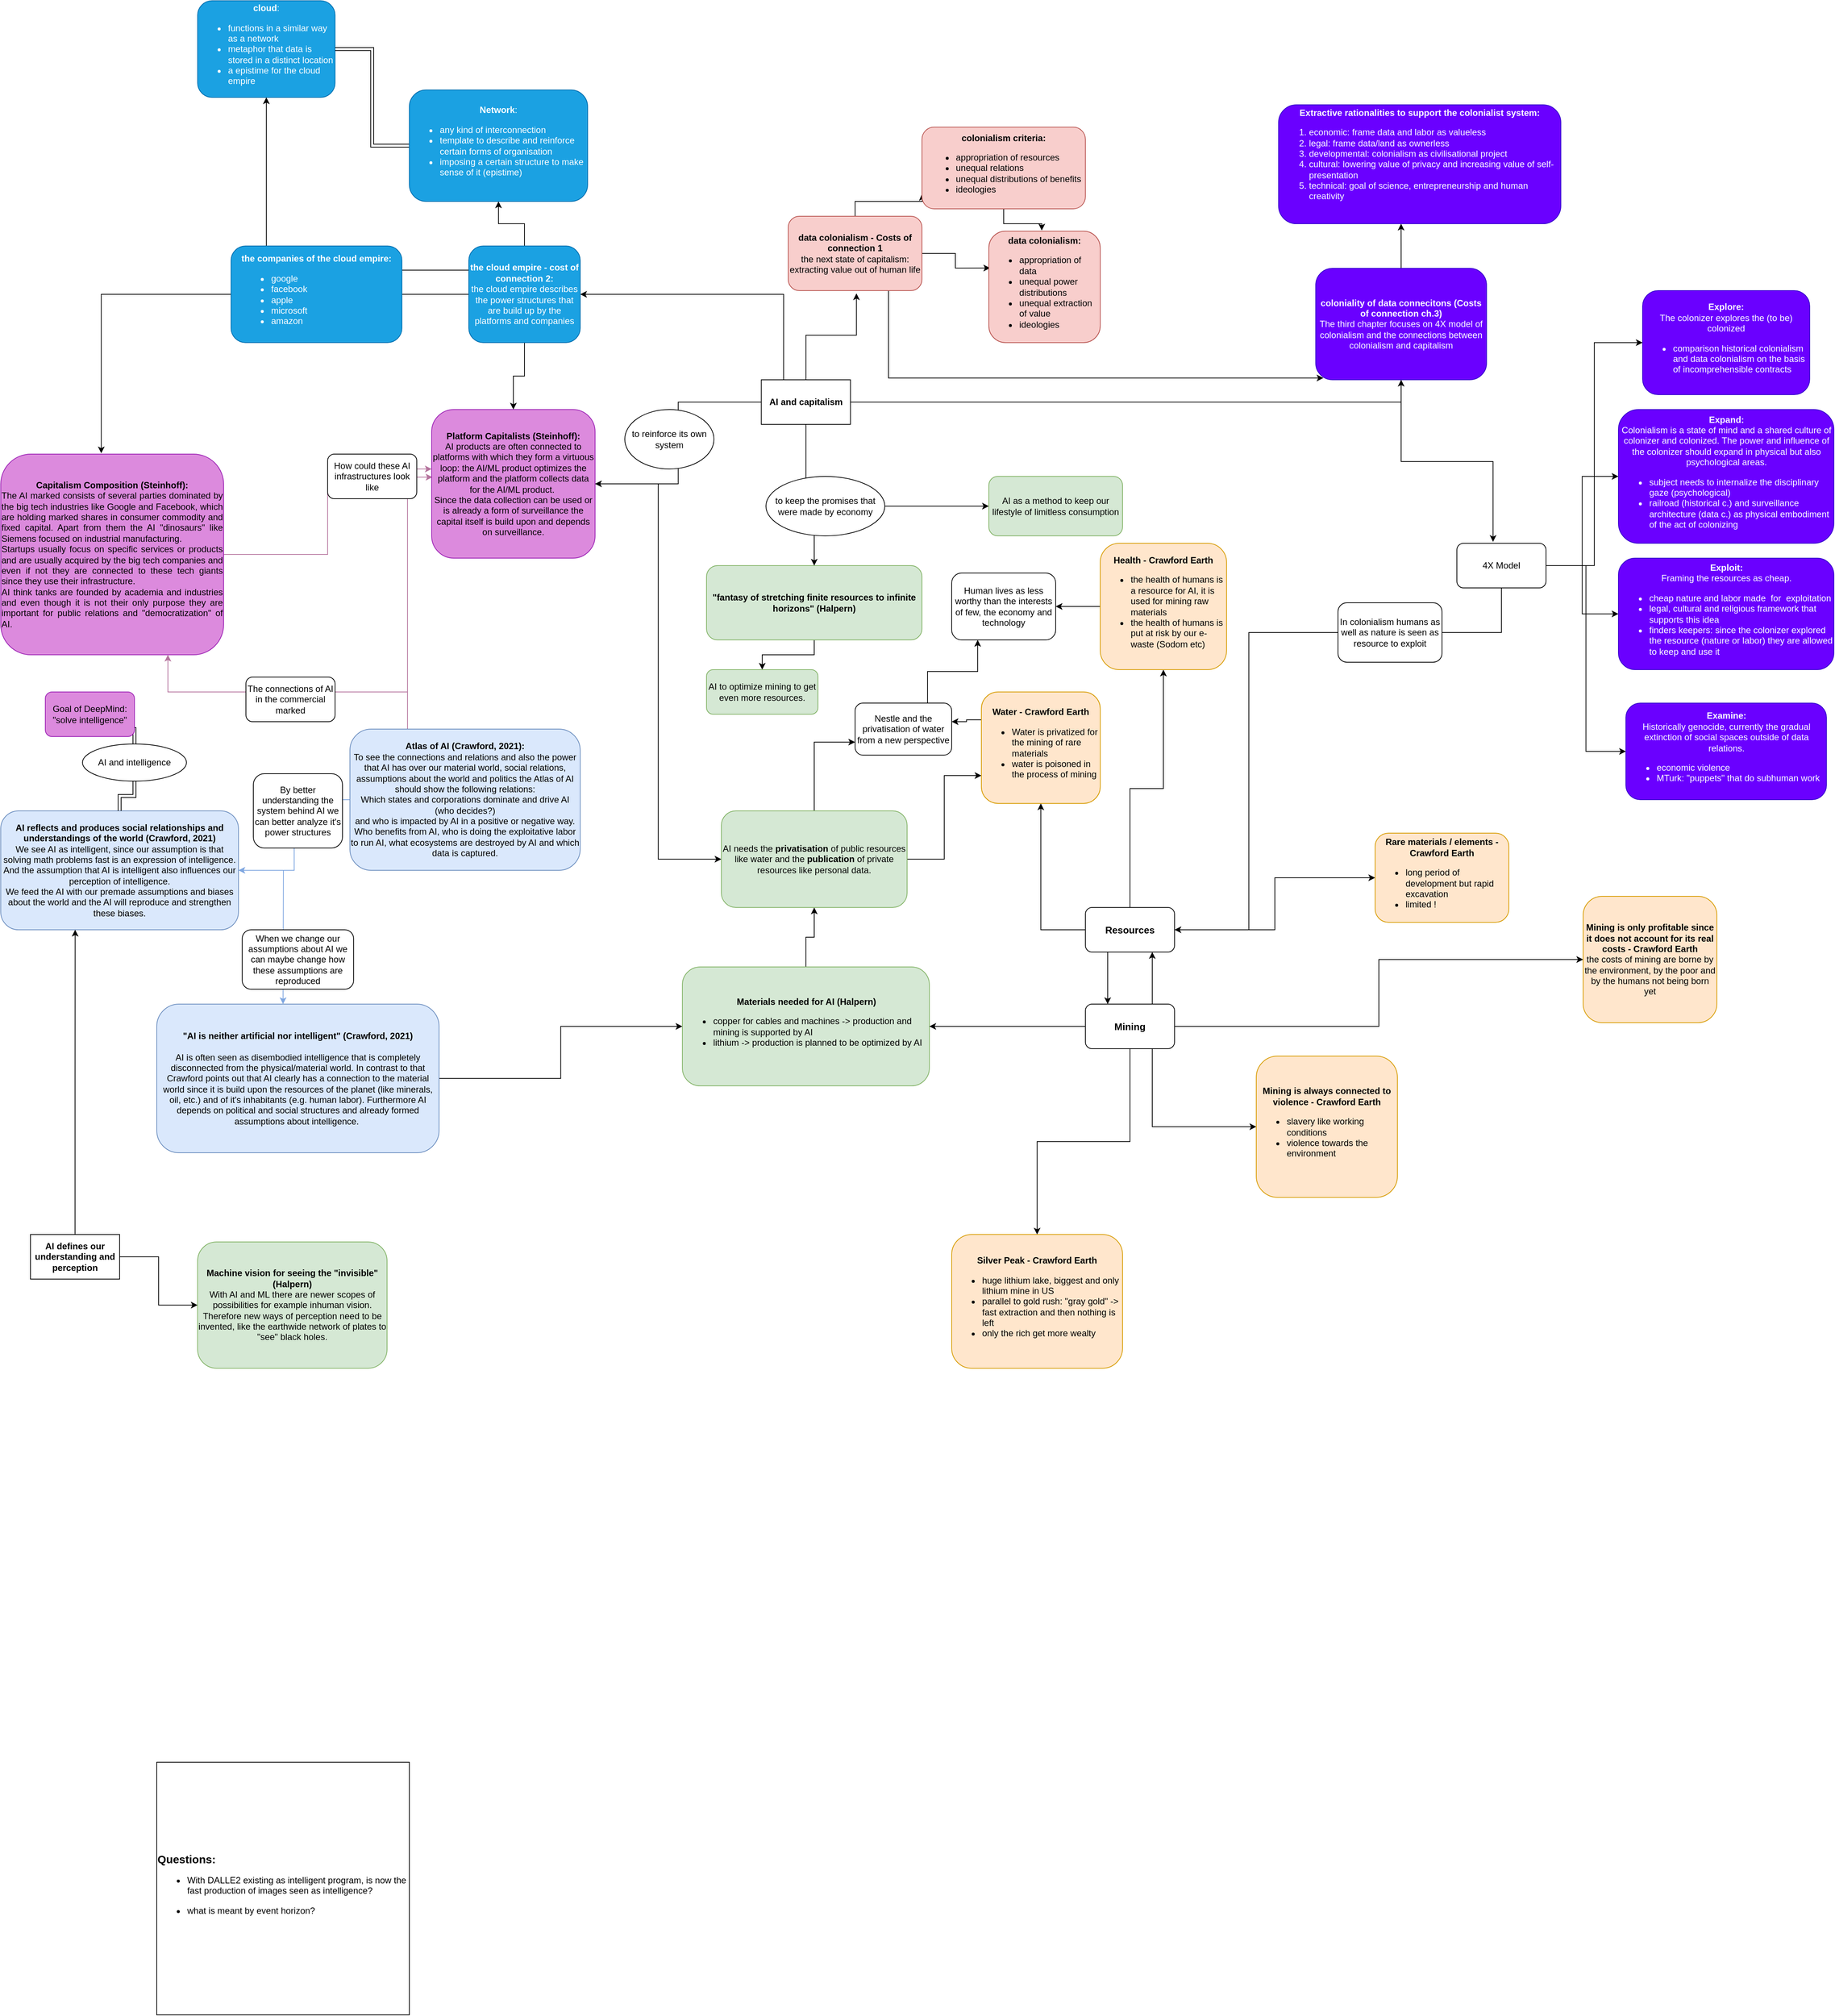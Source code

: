 <mxfile version="21.3.7" type="github">
  <diagram name="Page-1" id="wxqKnzym9CbN2hfAzfNq">
    <mxGraphModel dx="1588" dy="3000" grid="1" gridSize="10" guides="1" tooltips="1" connect="1" arrows="1" fold="1" page="1" pageScale="1" pageWidth="850" pageHeight="1100" background="none" math="0" shadow="0">
      <root>
        <mxCell id="0" />
        <mxCell id="1" parent="0" />
        <mxCell id="W47DAjNjgLAv1Q1VvXmN-14" style="edgeStyle=orthogonalEdgeStyle;rounded=0;orthogonalLoop=1;jettySize=auto;html=1;exitX=1;exitY=0.5;exitDx=0;exitDy=0;" parent="1" source="Oei4Xzemq2DtPW6H26rk-1" target="W47DAjNjgLAv1Q1VvXmN-13" edge="1">
          <mxGeometry relative="1" as="geometry" />
        </mxCell>
        <mxCell id="Oei4Xzemq2DtPW6H26rk-1" value="&lt;div&gt;&lt;b&gt;&quot;AI is neither&lt;span dir=&quot;ltr&quot; role=&quot;presentation&quot; style=&quot;left: 79.96%; top: 32.31%; font-size: calc(var(--scale-factor)*11.00px); font-family: sans-serif;&quot;&gt; &lt;/span&gt;&lt;span dir=&quot;ltr&quot; role=&quot;presentation&quot; style=&quot;left: 80.87%; top: 32.31%; font-size: calc(var(--scale-factor)*11.00px); font-family: sans-serif; transform: scaleX(0.896);&quot;&gt;ar&lt;/span&gt;&lt;span dir=&quot;ltr&quot; role=&quot;presentation&quot; style=&quot;left: 15.91%; top: 34.6%; font-size: calc(var(--scale-factor)*11.00px); font-family: sans-serif; transform: scaleX(0.932);&quot;&gt;ti&lt;/span&gt;&lt;span dir=&quot;ltr&quot; role=&quot;presentation&quot; style=&quot;left: 17.49%; top: 34.6%; font-size: calc(var(--scale-factor)*11.00px); font-family: sans-serif; transform: scaleX(0.887);&quot;&gt;fi&lt;/span&gt;&lt;span dir=&quot;ltr&quot; role=&quot;presentation&quot; style=&quot;left: 18.96%; top: 34.6%; font-size: calc(var(--scale-factor)*11.00px); font-family: sans-serif; transform: scaleX(0.891);&quot;&gt;cial&lt;/span&gt;&lt;span dir=&quot;ltr&quot; role=&quot;presentation&quot; style=&quot;left: 22.81%; top: 34.6%; font-size: calc(var(--scale-factor)*11.00px); font-family: sans-serif;&quot;&gt; &lt;/span&gt;&lt;span dir=&quot;ltr&quot; role=&quot;presentation&quot; style=&quot;left: 24.08%; top: 34.6%; font-size: calc(var(--scale-factor)*11.00px); font-family: sans-serif; transform: scaleX(0.872);&quot;&gt;nor&lt;/span&gt;&lt;span dir=&quot;ltr&quot; role=&quot;presentation&quot; style=&quot;left: 28.04%; top: 34.6%; font-size: calc(var(--scale-factor)*11.00px); font-family: sans-serif;&quot;&gt; &lt;/span&gt;&lt;span dir=&quot;ltr&quot; role=&quot;presentation&quot; style=&quot;left: 29.32%; top: 34.6%; font-size: calc(var(--scale-factor)*11.00px); font-family: sans-serif; transform: scaleX(0.818);&quot;&gt;intelligent&quot; (Crawford, 2021)&lt;br&gt;&lt;/span&gt;&lt;/b&gt;&lt;/div&gt;&lt;div&gt;&lt;b&gt;&lt;span dir=&quot;ltr&quot; role=&quot;presentation&quot; style=&quot;left: 29.32%; top: 34.6%; font-size: calc(var(--scale-factor)*11.00px); font-family: sans-serif; transform: scaleX(0.818);&quot;&gt;&lt;br&gt;&lt;/span&gt;&lt;/b&gt;&lt;/div&gt;&lt;div&gt;&lt;span dir=&quot;ltr&quot; role=&quot;presentation&quot; style=&quot;left: 29.32%; top: 34.6%; font-size: calc(var(--scale-factor)*11.00px); font-family: sans-serif; transform: scaleX(0.818);&quot;&gt;AI is often seen as disembodied intelligence that is completely disconnected from the physical/material world. In contrast to that Crawford points out that AI clearly has a connection to the material world since it is build upon the resources of the planet (like minerals, oil, etc.) and of it&#39;s inhabitants (e.g. human labor). Furthermore AI depends on political and social structures and already formed assumptions about intelligence.&amp;nbsp; &lt;br&gt;&lt;/span&gt;&lt;/div&gt;" style="rounded=1;whiteSpace=wrap;html=1;fillColor=#dae8fc;strokeColor=#6c8ebf;" parent="1" vertex="1">
          <mxGeometry x="250" y="-290" width="380" height="200" as="geometry" />
        </mxCell>
        <mxCell id="Oei4Xzemq2DtPW6H26rk-7" style="edgeStyle=orthogonalEdgeStyle;rounded=0;orthogonalLoop=1;jettySize=auto;html=1;entryX=0.5;entryY=0;entryDx=0;entryDy=0;strokeColor=#7EA6E0;" parent="1" source="Oei4Xzemq2DtPW6H26rk-2" edge="1">
          <mxGeometry relative="1" as="geometry">
            <mxPoint x="420" y="-290" as="targetPoint" />
          </mxGeometry>
        </mxCell>
        <mxCell id="IGWxZJ-rzR9LiD5vWE0U-2" style="rounded=0;orthogonalLoop=1;jettySize=auto;html=1;exitX=0.5;exitY=0;exitDx=0;exitDy=0;shape=link;edgeStyle=orthogonalEdgeStyle;strokeColor=#000000;" parent="1" source="IGWxZJ-rzR9LiD5vWE0U-3" target="IGWxZJ-rzR9LiD5vWE0U-1" edge="1">
          <mxGeometry relative="1" as="geometry" />
        </mxCell>
        <mxCell id="Oei4Xzemq2DtPW6H26rk-2" value="&lt;div&gt;&lt;b&gt;AI reflects and produces social relationships and understandings of the world (Crawford, 2021)&lt;/b&gt;&lt;/div&gt;&lt;div&gt;We see AI as intelligent, since our assumption is that solving math problems fast is an expression of intelligence. And the assumption that AI is intelligent also influences our perception of intelligence. &lt;br&gt;&lt;/div&gt;&lt;div&gt;We feed the AI with our premade assumptions and biases about the world and the AI will reproduce and strengthen these biases. &lt;br&gt;&lt;/div&gt;" style="rounded=1;whiteSpace=wrap;html=1;fillColor=#dae8fc;strokeColor=#6c8ebf;" parent="1" vertex="1">
          <mxGeometry x="40" y="-550" width="320" height="160" as="geometry" />
        </mxCell>
        <mxCell id="Oei4Xzemq2DtPW6H26rk-6" value="When we change our assumptions about AI we can maybe change how these assumptions are reproduced" style="rounded=1;whiteSpace=wrap;html=1;" parent="1" vertex="1">
          <mxGeometry x="365" y="-390" width="150" height="80" as="geometry" />
        </mxCell>
        <mxCell id="Oei4Xzemq2DtPW6H26rk-8" value="&lt;div align=&quot;left&quot;&gt;&lt;b&gt;&lt;font style=&quot;font-size: 15px;&quot;&gt;Questions:&lt;/font&gt;&lt;/b&gt;&lt;/div&gt;&lt;div align=&quot;left&quot;&gt;&lt;ul&gt;&lt;li&gt;With DALLE2 existing as intelligent program, is now the fast production of images seen as intelligence?&amp;nbsp;&lt;/li&gt;&lt;/ul&gt;&lt;/div&gt;&lt;div align=&quot;left&quot;&gt;&lt;ul&gt;&lt;li&gt;what is meant by event horizon?&lt;br&gt;&lt;/li&gt;&lt;/ul&gt;&lt;/div&gt;" style="whiteSpace=wrap;html=1;aspect=fixed;" parent="1" vertex="1">
          <mxGeometry x="250" y="730" width="340" height="340" as="geometry" />
        </mxCell>
        <mxCell id="Oei4Xzemq2DtPW6H26rk-12" style="edgeStyle=orthogonalEdgeStyle;rounded=0;orthogonalLoop=1;jettySize=auto;html=1;exitX=0;exitY=0.5;exitDx=0;exitDy=0;entryX=1;entryY=0.5;entryDx=0;entryDy=0;strokeColor=#7EA6E0;" parent="1" source="Oei4Xzemq2DtPW6H26rk-9" target="Oei4Xzemq2DtPW6H26rk-2" edge="1">
          <mxGeometry relative="1" as="geometry" />
        </mxCell>
        <mxCell id="IGWxZJ-rzR9LiD5vWE0U-13" style="edgeStyle=orthogonalEdgeStyle;rounded=0;orthogonalLoop=1;jettySize=auto;html=1;exitX=0.25;exitY=0;exitDx=0;exitDy=0;entryX=0.75;entryY=1;entryDx=0;entryDy=0;strokeColor=#B5739D;" parent="1" source="Oei4Xzemq2DtPW6H26rk-9" target="IGWxZJ-rzR9LiD5vWE0U-5" edge="1">
          <mxGeometry relative="1" as="geometry" />
        </mxCell>
        <mxCell id="IGWxZJ-rzR9LiD5vWE0U-14" style="edgeStyle=orthogonalEdgeStyle;rounded=0;orthogonalLoop=1;jettySize=auto;html=1;exitX=0.25;exitY=0;exitDx=0;exitDy=0;entryX=0;entryY=0.4;entryDx=0;entryDy=0;entryPerimeter=0;strokeColor=#B5739D;" parent="1" source="Oei4Xzemq2DtPW6H26rk-9" target="IGWxZJ-rzR9LiD5vWE0U-8" edge="1">
          <mxGeometry relative="1" as="geometry" />
        </mxCell>
        <mxCell id="Oei4Xzemq2DtPW6H26rk-9" value="&lt;div&gt;&lt;b&gt;Atlas of AI (Crawford, 2021):&lt;/b&gt;&lt;/div&gt;&lt;div&gt;To see the connections and relations and also the power that AI has over our material world, social relations, assumptions about the world and politics the Atlas of AI should show the following relations:&lt;/div&gt;&lt;div&gt;Which states and corporations dominate and drive AI (who decides?)&lt;/div&gt;&lt;div&gt;and who is impacted by AI in a positive or negative way. Who benefits from AI, who is doing the exploitative labor to run AI, what ecosystems are destroyed by AI and which data is captured.&lt;br&gt;&lt;/div&gt;" style="rounded=1;whiteSpace=wrap;html=1;fillColor=#dae8fc;strokeColor=#6c8ebf;" parent="1" vertex="1">
          <mxGeometry x="510" y="-660" width="310" height="190" as="geometry" />
        </mxCell>
        <mxCell id="Oei4Xzemq2DtPW6H26rk-11" value="By better understanding the system behind AI we can better analyze it&#39;s power structures" style="rounded=1;whiteSpace=wrap;html=1;" parent="1" vertex="1">
          <mxGeometry x="380" y="-600" width="120" height="100" as="geometry" />
        </mxCell>
        <mxCell id="IGWxZJ-rzR9LiD5vWE0U-1" value="&lt;div&gt;Goal of DeepMind:&lt;/div&gt;&lt;div&gt;&quot;solve intelligence&quot;&lt;br&gt;&lt;/div&gt;" style="rounded=1;whiteSpace=wrap;html=1;fillColor=#dc8add;strokeColor=#9C22B4;" parent="1" vertex="1">
          <mxGeometry x="100" y="-710" width="120" height="60" as="geometry" />
        </mxCell>
        <mxCell id="IGWxZJ-rzR9LiD5vWE0U-4" value="" style="rounded=0;orthogonalLoop=1;jettySize=auto;html=1;exitX=0.5;exitY=0;exitDx=0;exitDy=0;shape=link;edgeStyle=orthogonalEdgeStyle;strokeColor=#000000;" parent="1" source="Oei4Xzemq2DtPW6H26rk-2" target="IGWxZJ-rzR9LiD5vWE0U-3" edge="1">
          <mxGeometry relative="1" as="geometry">
            <mxPoint x="200" y="-560" as="sourcePoint" />
            <mxPoint x="190" y="-630" as="targetPoint" />
          </mxGeometry>
        </mxCell>
        <mxCell id="IGWxZJ-rzR9LiD5vWE0U-3" value="AI and intelligence" style="ellipse;whiteSpace=wrap;html=1;" parent="1" vertex="1">
          <mxGeometry x="150" y="-640" width="140" height="50" as="geometry" />
        </mxCell>
        <mxCell id="IGWxZJ-rzR9LiD5vWE0U-10" style="edgeStyle=orthogonalEdgeStyle;rounded=0;orthogonalLoop=1;jettySize=auto;html=1;entryX=0.005;entryY=0.455;entryDx=0;entryDy=0;entryPerimeter=0;strokeColor=#B5739D;" parent="1" source="IGWxZJ-rzR9LiD5vWE0U-5" target="IGWxZJ-rzR9LiD5vWE0U-8" edge="1">
          <mxGeometry relative="1" as="geometry" />
        </mxCell>
        <mxCell id="IGWxZJ-rzR9LiD5vWE0U-5" value="&lt;b&gt;Capitalism Composition (Steinhoff):&lt;/b&gt;&lt;br&gt;&lt;div align=&quot;justify&quot;&gt;The AI marked consists of several parties dominated by the big tech industries like Google and Facebook, which are holding marked shares in consumer commodity and fixed capital. Apart from them the AI &quot;dinosaurs&quot; like Siemens focused on industrial manufacturing.&lt;br&gt;Startups usually focus on specific services or products and are usually acquired by the big tech companies and even if not they are connected to these tech giants since they use their infrastructure. &lt;br&gt;&lt;/div&gt;&lt;div align=&quot;justify&quot;&gt;AI think tanks are founded by academia and industries and even though it is not their only purpose they are important for public relations and &quot;democratization&quot; of AI. &lt;br&gt;&lt;/div&gt;" style="rounded=1;fillColor=#DC8ADD;strokeColor=#9C22B4;align=center;horizontal=1;verticalAlign=middle;labelPosition=center;verticalLabelPosition=middle;whiteSpace=wrap;html=1;" parent="1" vertex="1">
          <mxGeometry x="40" y="-1030" width="300" height="270" as="geometry" />
        </mxCell>
        <mxCell id="IGWxZJ-rzR9LiD5vWE0U-7" value="The connections of AI in the commercial marked" style="rounded=1;whiteSpace=wrap;html=1;" parent="1" vertex="1">
          <mxGeometry x="370" y="-730" width="120" height="60" as="geometry" />
        </mxCell>
        <mxCell id="W47DAjNjgLAv1Q1VvXmN-16" style="edgeStyle=orthogonalEdgeStyle;rounded=0;orthogonalLoop=1;jettySize=auto;html=1;entryX=0;entryY=0.5;entryDx=0;entryDy=0;" parent="1" source="IGWxZJ-rzR9LiD5vWE0U-8" target="W47DAjNjgLAv1Q1VvXmN-15" edge="1">
          <mxGeometry relative="1" as="geometry" />
        </mxCell>
        <mxCell id="IGWxZJ-rzR9LiD5vWE0U-8" value="&lt;div&gt;&lt;b&gt;Platform Capitalists (Steinhoff):&lt;/b&gt;&lt;/div&gt;&lt;div&gt;AI products are often connected to platforms with which they form a virtuous loop: the AI/ML product optimizes the platform and the platform collects data for the AI/ML product.&amp;nbsp;&lt;/div&gt;&lt;div&gt;Since the data collection can be used or is already a form of surveillance the capital itself is build upon and depends on surveillance.&lt;br&gt;&lt;/div&gt;" style="rounded=1;whiteSpace=wrap;html=1;fillColor=#DC8ADD;strokeColor=#9c22b4;" parent="1" vertex="1">
          <mxGeometry x="620" y="-1090" width="220" height="200" as="geometry" />
        </mxCell>
        <mxCell id="IGWxZJ-rzR9LiD5vWE0U-11" value="How could these AI infrastructures look like" style="rounded=1;whiteSpace=wrap;html=1;" parent="1" vertex="1">
          <mxGeometry x="480" y="-1030" width="120" height="60" as="geometry" />
        </mxCell>
        <mxCell id="W47DAjNjgLAv1Q1VvXmN-10" style="edgeStyle=orthogonalEdgeStyle;rounded=0;orthogonalLoop=1;jettySize=auto;html=1;entryX=0.5;entryY=0;entryDx=0;entryDy=0;" parent="1" source="W47DAjNjgLAv1Q1VvXmN-1" target="W47DAjNjgLAv1Q1VvXmN-9" edge="1">
          <mxGeometry relative="1" as="geometry" />
        </mxCell>
        <mxCell id="W47DAjNjgLAv1Q1VvXmN-1" value="&lt;div&gt;&lt;b&gt;&quot;fantasy of stretching finite resources to infinite horizons&quot; (Halpern)&lt;/b&gt;&lt;/div&gt;" style="rounded=1;whiteSpace=wrap;html=1;fillColor=#d5e8d4;strokeColor=#82b366;" parent="1" vertex="1">
          <mxGeometry x="990" y="-880" width="290" height="100" as="geometry" />
        </mxCell>
        <mxCell id="W47DAjNjgLAv1Q1VvXmN-4" style="edgeStyle=orthogonalEdgeStyle;rounded=0;orthogonalLoop=1;jettySize=auto;html=1;entryX=1;entryY=0.5;entryDx=0;entryDy=0;" parent="1" source="W47DAjNjgLAv1Q1VvXmN-3" target="IGWxZJ-rzR9LiD5vWE0U-8" edge="1">
          <mxGeometry relative="1" as="geometry" />
        </mxCell>
        <mxCell id="W47DAjNjgLAv1Q1VvXmN-7" style="edgeStyle=orthogonalEdgeStyle;rounded=0;orthogonalLoop=1;jettySize=auto;html=1;" parent="1" source="W47DAjNjgLAv1Q1VvXmN-3" target="W47DAjNjgLAv1Q1VvXmN-1" edge="1">
          <mxGeometry relative="1" as="geometry" />
        </mxCell>
        <mxCell id="DPZt0FXSSfCK9yg0k_5H-2" style="edgeStyle=orthogonalEdgeStyle;rounded=0;orthogonalLoop=1;jettySize=auto;html=1;entryX=0.51;entryY=1.037;entryDx=0;entryDy=0;entryPerimeter=0;" parent="1" source="W47DAjNjgLAv1Q1VvXmN-3" target="DPZt0FXSSfCK9yg0k_5H-1" edge="1">
          <mxGeometry relative="1" as="geometry" />
        </mxCell>
        <mxCell id="DPZt0FXSSfCK9yg0k_5H-11" style="edgeStyle=orthogonalEdgeStyle;rounded=0;orthogonalLoop=1;jettySize=auto;html=1;exitX=0.25;exitY=0;exitDx=0;exitDy=0;entryX=1;entryY=0.5;entryDx=0;entryDy=0;" parent="1" source="W47DAjNjgLAv1Q1VvXmN-3" target="DPZt0FXSSfCK9yg0k_5H-8" edge="1">
          <mxGeometry relative="1" as="geometry" />
        </mxCell>
        <mxCell id="1OhX4noRyEKHyUKizOx6-14" style="edgeStyle=orthogonalEdgeStyle;rounded=0;orthogonalLoop=1;jettySize=auto;html=1;exitX=1;exitY=0.5;exitDx=0;exitDy=0;entryX=0.5;entryY=1;entryDx=0;entryDy=0;" edge="1" parent="1" source="W47DAjNjgLAv1Q1VvXmN-3" target="1OhX4noRyEKHyUKizOx6-1">
          <mxGeometry relative="1" as="geometry" />
        </mxCell>
        <mxCell id="W47DAjNjgLAv1Q1VvXmN-3" value="&lt;b&gt;AI and capitalism &lt;/b&gt;" style="rounded=0;whiteSpace=wrap;html=1;" parent="1" vertex="1">
          <mxGeometry x="1063.75" y="-1130" width="120" height="60" as="geometry" />
        </mxCell>
        <mxCell id="W47DAjNjgLAv1Q1VvXmN-6" value="to reinforce its own system" style="ellipse;whiteSpace=wrap;html=1;" parent="1" vertex="1">
          <mxGeometry x="880" y="-1090" width="120" height="80" as="geometry" />
        </mxCell>
        <mxCell id="W47DAjNjgLAv1Q1VvXmN-12" style="edgeStyle=orthogonalEdgeStyle;rounded=0;orthogonalLoop=1;jettySize=auto;html=1;entryX=0;entryY=0.5;entryDx=0;entryDy=0;" parent="1" source="W47DAjNjgLAv1Q1VvXmN-8" target="W47DAjNjgLAv1Q1VvXmN-11" edge="1">
          <mxGeometry relative="1" as="geometry" />
        </mxCell>
        <mxCell id="W47DAjNjgLAv1Q1VvXmN-8" value="to keep the promises that were made by economy " style="ellipse;whiteSpace=wrap;html=1;" parent="1" vertex="1">
          <mxGeometry x="1070" y="-1000" width="160" height="80" as="geometry" />
        </mxCell>
        <mxCell id="W47DAjNjgLAv1Q1VvXmN-9" value="AI to optimize mining to get even more resources. " style="rounded=1;whiteSpace=wrap;html=1;fillColor=#d5e8d4;strokeColor=#82b366;" parent="1" vertex="1">
          <mxGeometry x="990" y="-740" width="150" height="60" as="geometry" />
        </mxCell>
        <mxCell id="W47DAjNjgLAv1Q1VvXmN-11" value="AI as a method to keep our lifestyle of limitless consumption " style="rounded=1;whiteSpace=wrap;html=1;fillColor=#d5e8d4;strokeColor=#82b366;" parent="1" vertex="1">
          <mxGeometry x="1370" y="-1000" width="180" height="80" as="geometry" />
        </mxCell>
        <mxCell id="W47DAjNjgLAv1Q1VvXmN-17" style="edgeStyle=orthogonalEdgeStyle;rounded=0;orthogonalLoop=1;jettySize=auto;html=1;" parent="1" source="W47DAjNjgLAv1Q1VvXmN-13" target="W47DAjNjgLAv1Q1VvXmN-15" edge="1">
          <mxGeometry relative="1" as="geometry" />
        </mxCell>
        <mxCell id="W47DAjNjgLAv1Q1VvXmN-13" value="&lt;div&gt;&lt;b&gt;Materials needed for AI (Halpern)&lt;/b&gt;&lt;/div&gt;&lt;div align=&quot;left&quot;&gt;&lt;ul&gt;&lt;li&gt;copper for cables and machines -&amp;gt; production and mining is supported by AI&lt;/li&gt;&lt;li&gt;lithium -&amp;gt; production is planned to be optimized by AI&lt;br&gt;&lt;/li&gt;&lt;/ul&gt;&lt;/div&gt;" style="rounded=1;whiteSpace=wrap;html=1;fillColor=#d5e8d4;strokeColor=#82b366;" parent="1" vertex="1">
          <mxGeometry x="957.5" y="-340" width="332.5" height="160" as="geometry" />
        </mxCell>
        <mxCell id="pomRhs1tSJ-HScSWZ4Wk-29" style="edgeStyle=orthogonalEdgeStyle;rounded=0;orthogonalLoop=1;jettySize=auto;html=1;entryX=0;entryY=0.75;entryDx=0;entryDy=0;" parent="1" source="W47DAjNjgLAv1Q1VvXmN-15" target="pomRhs1tSJ-HScSWZ4Wk-23" edge="1">
          <mxGeometry relative="1" as="geometry" />
        </mxCell>
        <mxCell id="pomRhs1tSJ-HScSWZ4Wk-30" style="edgeStyle=orthogonalEdgeStyle;rounded=0;orthogonalLoop=1;jettySize=auto;html=1;exitX=1;exitY=0.5;exitDx=0;exitDy=0;entryX=0;entryY=0.75;entryDx=0;entryDy=0;" parent="1" source="W47DAjNjgLAv1Q1VvXmN-15" target="pomRhs1tSJ-HScSWZ4Wk-15" edge="1">
          <mxGeometry relative="1" as="geometry" />
        </mxCell>
        <mxCell id="W47DAjNjgLAv1Q1VvXmN-15" value="AI needs the&lt;b&gt; privatisation&lt;/b&gt; of public resources like water and the &lt;b&gt;publication&lt;/b&gt; of private resources like personal data." style="rounded=1;whiteSpace=wrap;html=1;fillColor=#d5e8d4;strokeColor=#82b366;" parent="1" vertex="1">
          <mxGeometry x="1010" y="-550" width="250" height="130" as="geometry" />
        </mxCell>
        <mxCell id="W47DAjNjgLAv1Q1VvXmN-20" style="edgeStyle=orthogonalEdgeStyle;rounded=0;orthogonalLoop=1;jettySize=auto;html=1;entryX=0.313;entryY=1;entryDx=0;entryDy=0;entryPerimeter=0;" parent="1" source="W47DAjNjgLAv1Q1VvXmN-18" target="Oei4Xzemq2DtPW6H26rk-2" edge="1">
          <mxGeometry relative="1" as="geometry" />
        </mxCell>
        <mxCell id="W47DAjNjgLAv1Q1VvXmN-22" style="edgeStyle=orthogonalEdgeStyle;rounded=0;orthogonalLoop=1;jettySize=auto;html=1;entryX=0;entryY=0.5;entryDx=0;entryDy=0;" parent="1" source="W47DAjNjgLAv1Q1VvXmN-18" target="W47DAjNjgLAv1Q1VvXmN-21" edge="1">
          <mxGeometry relative="1" as="geometry" />
        </mxCell>
        <mxCell id="W47DAjNjgLAv1Q1VvXmN-18" value="&lt;b&gt;AI defines our understanding and perception&lt;/b&gt;" style="rounded=0;whiteSpace=wrap;html=1;" parent="1" vertex="1">
          <mxGeometry x="80" y="20" width="120" height="60" as="geometry" />
        </mxCell>
        <mxCell id="W47DAjNjgLAv1Q1VvXmN-21" value="&lt;div&gt;&lt;b&gt;Machine vision for seeing the &quot;invisible&quot; (Halpern)&lt;/b&gt;&lt;/div&gt;&lt;div&gt;With AI and ML there are newer scopes of possibilities for example inhuman vision. Therefore new ways of perception need to be invented, like the earthwide network of plates to &quot;see&quot; black holes.&lt;br&gt;&lt;/div&gt;" style="rounded=1;whiteSpace=wrap;html=1;fillColor=#d5e8d4;strokeColor=#82b366;" parent="1" vertex="1">
          <mxGeometry x="305" y="30" width="255" height="170" as="geometry" />
        </mxCell>
        <mxCell id="pomRhs1tSJ-HScSWZ4Wk-3" style="edgeStyle=orthogonalEdgeStyle;rounded=0;orthogonalLoop=1;jettySize=auto;html=1;entryX=1;entryY=0.5;entryDx=0;entryDy=0;" parent="1" source="pomRhs1tSJ-HScSWZ4Wk-1" target="W47DAjNjgLAv1Q1VvXmN-13" edge="1">
          <mxGeometry relative="1" as="geometry" />
        </mxCell>
        <mxCell id="pomRhs1tSJ-HScSWZ4Wk-6" style="edgeStyle=orthogonalEdgeStyle;rounded=0;orthogonalLoop=1;jettySize=auto;html=1;entryX=0.5;entryY=0;entryDx=0;entryDy=0;" parent="1" source="pomRhs1tSJ-HScSWZ4Wk-1" target="pomRhs1tSJ-HScSWZ4Wk-4" edge="1">
          <mxGeometry relative="1" as="geometry" />
        </mxCell>
        <mxCell id="pomRhs1tSJ-HScSWZ4Wk-8" style="edgeStyle=orthogonalEdgeStyle;rounded=0;orthogonalLoop=1;jettySize=auto;html=1;exitX=0.75;exitY=1;exitDx=0;exitDy=0;entryX=0;entryY=0.5;entryDx=0;entryDy=0;" parent="1" source="pomRhs1tSJ-HScSWZ4Wk-1" target="pomRhs1tSJ-HScSWZ4Wk-7" edge="1">
          <mxGeometry relative="1" as="geometry" />
        </mxCell>
        <mxCell id="pomRhs1tSJ-HScSWZ4Wk-13" style="edgeStyle=orthogonalEdgeStyle;rounded=0;orthogonalLoop=1;jettySize=auto;html=1;exitX=0.75;exitY=0;exitDx=0;exitDy=0;entryX=0.75;entryY=1;entryDx=0;entryDy=0;" parent="1" source="pomRhs1tSJ-HScSWZ4Wk-1" target="pomRhs1tSJ-HScSWZ4Wk-11" edge="1">
          <mxGeometry relative="1" as="geometry" />
        </mxCell>
        <mxCell id="1OhX4noRyEKHyUKizOx6-18" style="edgeStyle=orthogonalEdgeStyle;rounded=0;orthogonalLoop=1;jettySize=auto;html=1;exitX=1;exitY=0.5;exitDx=0;exitDy=0;" edge="1" parent="1" source="pomRhs1tSJ-HScSWZ4Wk-1" target="pomRhs1tSJ-HScSWZ4Wk-9">
          <mxGeometry relative="1" as="geometry" />
        </mxCell>
        <mxCell id="pomRhs1tSJ-HScSWZ4Wk-1" value="&lt;b&gt;&lt;font style=&quot;font-size: 13px;&quot;&gt;Mining&lt;/font&gt;&lt;/b&gt;" style="rounded=1;whiteSpace=wrap;html=1;" parent="1" vertex="1">
          <mxGeometry x="1500" y="-290" width="120" height="60" as="geometry" />
        </mxCell>
        <mxCell id="pomRhs1tSJ-HScSWZ4Wk-4" value="&lt;div&gt;&lt;b&gt;Silver Peak - Crawford Earth&lt;/b&gt;&lt;/div&gt;&lt;div align=&quot;left&quot;&gt;&lt;ul&gt;&lt;li&gt;huge lithium lake, biggest and only lithium mine in US&lt;/li&gt;&lt;li&gt;parallel to gold rush: &quot;gray gold&quot; -&amp;gt; fast extraction and then nothing is left&lt;/li&gt;&lt;li&gt;only the rich get more wealty&lt;br&gt;&lt;/li&gt;&lt;/ul&gt;&lt;/div&gt;" style="rounded=1;whiteSpace=wrap;html=1;fillColor=#ffe6cc;strokeColor=#d79b00;" parent="1" vertex="1">
          <mxGeometry x="1320" y="20" width="230" height="180" as="geometry" />
        </mxCell>
        <mxCell id="pomRhs1tSJ-HScSWZ4Wk-7" value="&lt;div&gt;&lt;b&gt;Mining is always connected to violence - Crawford Earth&lt;/b&gt;&lt;/div&gt;&lt;div align=&quot;left&quot;&gt;&lt;ul&gt;&lt;li&gt;slavery like working conditions&lt;/li&gt;&lt;li&gt;violence towards the environment &lt;br&gt;&lt;/li&gt;&lt;/ul&gt;&lt;/div&gt;" style="rounded=1;whiteSpace=wrap;html=1;fillColor=#ffe6cc;strokeColor=#d79b00;" parent="1" vertex="1">
          <mxGeometry x="1730" y="-220" width="190" height="190" as="geometry" />
        </mxCell>
        <mxCell id="pomRhs1tSJ-HScSWZ4Wk-9" value="&lt;div&gt;&lt;b&gt;Mining is only profitable since it does not account for its real costs - Crawford Earth&lt;/b&gt;&lt;/div&gt;&lt;div&gt;the costs of mining are borne by the environment, by the poor and by the humans not being born yet&lt;br&gt;&lt;/div&gt;" style="rounded=1;whiteSpace=wrap;html=1;fillColor=#ffe6cc;strokeColor=#d79b00;" parent="1" vertex="1">
          <mxGeometry x="2170" y="-435" width="180" height="170" as="geometry" />
        </mxCell>
        <mxCell id="pomRhs1tSJ-HScSWZ4Wk-14" style="edgeStyle=orthogonalEdgeStyle;rounded=0;orthogonalLoop=1;jettySize=auto;html=1;exitX=0.25;exitY=1;exitDx=0;exitDy=0;entryX=0.25;entryY=0;entryDx=0;entryDy=0;" parent="1" source="pomRhs1tSJ-HScSWZ4Wk-11" target="pomRhs1tSJ-HScSWZ4Wk-1" edge="1">
          <mxGeometry relative="1" as="geometry" />
        </mxCell>
        <mxCell id="pomRhs1tSJ-HScSWZ4Wk-16" style="edgeStyle=orthogonalEdgeStyle;rounded=0;orthogonalLoop=1;jettySize=auto;html=1;exitX=0;exitY=0.5;exitDx=0;exitDy=0;entryX=0.5;entryY=1;entryDx=0;entryDy=0;" parent="1" source="pomRhs1tSJ-HScSWZ4Wk-11" target="pomRhs1tSJ-HScSWZ4Wk-15" edge="1">
          <mxGeometry relative="1" as="geometry" />
        </mxCell>
        <mxCell id="pomRhs1tSJ-HScSWZ4Wk-18" style="edgeStyle=orthogonalEdgeStyle;rounded=0;orthogonalLoop=1;jettySize=auto;html=1;entryX=0;entryY=0.5;entryDx=0;entryDy=0;" parent="1" source="pomRhs1tSJ-HScSWZ4Wk-11" target="pomRhs1tSJ-HScSWZ4Wk-17" edge="1">
          <mxGeometry relative="1" as="geometry" />
        </mxCell>
        <mxCell id="pomRhs1tSJ-HScSWZ4Wk-22" value="" style="edgeStyle=orthogonalEdgeStyle;rounded=0;orthogonalLoop=1;jettySize=auto;html=1;entryX=0.5;entryY=1;entryDx=0;entryDy=0;" parent="1" source="pomRhs1tSJ-HScSWZ4Wk-11" target="pomRhs1tSJ-HScSWZ4Wk-19" edge="1">
          <mxGeometry relative="1" as="geometry">
            <mxPoint x="1560" y="-490" as="targetPoint" />
          </mxGeometry>
        </mxCell>
        <mxCell id="pomRhs1tSJ-HScSWZ4Wk-11" value="&lt;font style=&quot;font-size: 13px;&quot;&gt;&lt;b&gt;Resources&lt;/b&gt;&lt;/font&gt;" style="rounded=1;whiteSpace=wrap;html=1;" parent="1" vertex="1">
          <mxGeometry x="1500" y="-420" width="120" height="60" as="geometry" />
        </mxCell>
        <mxCell id="pomRhs1tSJ-HScSWZ4Wk-24" style="edgeStyle=orthogonalEdgeStyle;rounded=0;orthogonalLoop=1;jettySize=auto;html=1;exitX=0;exitY=0.25;exitDx=0;exitDy=0;entryX=1;entryY=0.357;entryDx=0;entryDy=0;entryPerimeter=0;" parent="1" source="pomRhs1tSJ-HScSWZ4Wk-15" target="pomRhs1tSJ-HScSWZ4Wk-23" edge="1">
          <mxGeometry relative="1" as="geometry" />
        </mxCell>
        <mxCell id="pomRhs1tSJ-HScSWZ4Wk-15" value="&lt;div&gt;&lt;b&gt;Water - Crawford Earth&lt;/b&gt;&lt;/div&gt;&lt;div align=&quot;left&quot;&gt;&lt;ul&gt;&lt;li&gt;Water is privatized for the mining of rare materials&lt;/li&gt;&lt;li&gt;water is poisoned in the process of mining&lt;br&gt;&lt;/li&gt;&lt;/ul&gt;&lt;/div&gt;" style="rounded=1;whiteSpace=wrap;html=1;fillColor=#ffe6cc;strokeColor=#d79b00;" parent="1" vertex="1">
          <mxGeometry x="1360" y="-710" width="160" height="150" as="geometry" />
        </mxCell>
        <mxCell id="pomRhs1tSJ-HScSWZ4Wk-17" value="&lt;div&gt;&lt;b&gt;Rare materials / elements - Crawford Earth&lt;/b&gt;&lt;/div&gt;&lt;div align=&quot;left&quot;&gt;&lt;ul&gt;&lt;li&gt;long period of development but rapid excavation&lt;/li&gt;&lt;li&gt;limited !&lt;br&gt;&lt;/li&gt;&lt;/ul&gt;&lt;/div&gt;" style="rounded=1;whiteSpace=wrap;html=1;fillColor=#ffe6cc;strokeColor=#d79b00;" parent="1" vertex="1">
          <mxGeometry x="1890" y="-520" width="180" height="120" as="geometry" />
        </mxCell>
        <mxCell id="pomRhs1tSJ-HScSWZ4Wk-26" style="edgeStyle=orthogonalEdgeStyle;rounded=0;orthogonalLoop=1;jettySize=auto;html=1;exitX=0;exitY=0.5;exitDx=0;exitDy=0;entryX=1;entryY=0.5;entryDx=0;entryDy=0;" parent="1" source="pomRhs1tSJ-HScSWZ4Wk-19" target="pomRhs1tSJ-HScSWZ4Wk-25" edge="1">
          <mxGeometry relative="1" as="geometry" />
        </mxCell>
        <mxCell id="pomRhs1tSJ-HScSWZ4Wk-19" value="&lt;div&gt;&lt;b&gt;Health - Crawford Earth&lt;/b&gt;&lt;/div&gt;&lt;div align=&quot;left&quot;&gt;&lt;ul&gt;&lt;li&gt;the health of humans is a resource for AI, it is used for mining raw materials&lt;/li&gt;&lt;li&gt;the health of humans is put at risk by our e-waste (Sodom etc)&lt;br&gt;&lt;/li&gt;&lt;/ul&gt;&lt;/div&gt;" style="rounded=1;whiteSpace=wrap;html=1;fillColor=#ffe6cc;strokeColor=#d79b00;" parent="1" vertex="1">
          <mxGeometry x="1520" y="-910" width="170" height="170" as="geometry" />
        </mxCell>
        <mxCell id="pomRhs1tSJ-HScSWZ4Wk-28" style="edgeStyle=orthogonalEdgeStyle;rounded=0;orthogonalLoop=1;jettySize=auto;html=1;exitX=0.75;exitY=0;exitDx=0;exitDy=0;entryX=0.25;entryY=1;entryDx=0;entryDy=0;" parent="1" source="pomRhs1tSJ-HScSWZ4Wk-23" target="pomRhs1tSJ-HScSWZ4Wk-25" edge="1">
          <mxGeometry relative="1" as="geometry" />
        </mxCell>
        <mxCell id="pomRhs1tSJ-HScSWZ4Wk-23" value="Nestle and the privatisation of water from a new perspective" style="rounded=1;whiteSpace=wrap;html=1;" parent="1" vertex="1">
          <mxGeometry x="1190" y="-695" width="130" height="70" as="geometry" />
        </mxCell>
        <mxCell id="pomRhs1tSJ-HScSWZ4Wk-25" value="Human lives as less worthy than the interests of few, the economy and technology " style="rounded=1;whiteSpace=wrap;html=1;" parent="1" vertex="1">
          <mxGeometry x="1320" y="-870" width="140" height="90" as="geometry" />
        </mxCell>
        <mxCell id="DPZt0FXSSfCK9yg0k_5H-4" style="edgeStyle=orthogonalEdgeStyle;rounded=0;orthogonalLoop=1;jettySize=auto;html=1;exitX=0.5;exitY=0;exitDx=0;exitDy=0;" parent="1" source="DPZt0FXSSfCK9yg0k_5H-1" edge="1">
          <mxGeometry relative="1" as="geometry">
            <mxPoint x="1280" y="-1380" as="targetPoint" />
          </mxGeometry>
        </mxCell>
        <mxCell id="DPZt0FXSSfCK9yg0k_5H-6" style="edgeStyle=orthogonalEdgeStyle;rounded=0;orthogonalLoop=1;jettySize=auto;html=1;entryX=0.012;entryY=0.331;entryDx=0;entryDy=0;entryPerimeter=0;" parent="1" source="DPZt0FXSSfCK9yg0k_5H-1" target="DPZt0FXSSfCK9yg0k_5H-5" edge="1">
          <mxGeometry relative="1" as="geometry" />
        </mxCell>
        <mxCell id="1OhX4noRyEKHyUKizOx6-15" style="edgeStyle=orthogonalEdgeStyle;rounded=0;orthogonalLoop=1;jettySize=auto;html=1;exitX=0.75;exitY=1;exitDx=0;exitDy=0;entryX=0.045;entryY=0.984;entryDx=0;entryDy=0;entryPerimeter=0;" edge="1" parent="1" source="DPZt0FXSSfCK9yg0k_5H-1" target="1OhX4noRyEKHyUKizOx6-1">
          <mxGeometry relative="1" as="geometry" />
        </mxCell>
        <mxCell id="DPZt0FXSSfCK9yg0k_5H-1" value="&lt;div&gt;&lt;b&gt;data colonialism - Costs of connection 1&lt;/b&gt;&lt;/div&gt;&lt;div&gt;the next state of capitalism: extracting value out of human life&lt;br&gt;&lt;/div&gt;" style="rounded=1;whiteSpace=wrap;html=1;fillColor=#f8cecc;strokeColor=#b85450;" parent="1" vertex="1">
          <mxGeometry x="1100" y="-1350" width="180" height="100" as="geometry" />
        </mxCell>
        <mxCell id="DPZt0FXSSfCK9yg0k_5H-7" style="edgeStyle=orthogonalEdgeStyle;rounded=0;orthogonalLoop=1;jettySize=auto;html=1;entryX=0.475;entryY=-0.006;entryDx=0;entryDy=0;entryPerimeter=0;" parent="1" source="DPZt0FXSSfCK9yg0k_5H-3" target="DPZt0FXSSfCK9yg0k_5H-5" edge="1">
          <mxGeometry relative="1" as="geometry" />
        </mxCell>
        <mxCell id="DPZt0FXSSfCK9yg0k_5H-3" value="&lt;div&gt;&lt;b&gt;colonialism criteria:&lt;/b&gt;&lt;ul&gt;&lt;li&gt;&lt;div align=&quot;left&quot;&gt;appropriation of resources&lt;/div&gt;&lt;/li&gt;&lt;li&gt;&lt;div align=&quot;left&quot;&gt;unequal relations&lt;/div&gt;&lt;/li&gt;&lt;li&gt;&lt;div align=&quot;left&quot;&gt;unequal distributions of benefits&lt;/div&gt;&lt;/li&gt;&lt;li&gt;&lt;div align=&quot;left&quot;&gt;ideologies&lt;br&gt;&lt;/div&gt;&lt;/li&gt;&lt;/ul&gt;&lt;/div&gt;" style="rounded=1;whiteSpace=wrap;html=1;fillColor=#f8cecc;strokeColor=#b85450;" parent="1" vertex="1">
          <mxGeometry x="1280" y="-1470" width="220" height="110" as="geometry" />
        </mxCell>
        <mxCell id="DPZt0FXSSfCK9yg0k_5H-5" value="&lt;div&gt;&lt;b&gt;data colonialism:&lt;/b&gt;&lt;/div&gt;&lt;div align=&quot;left&quot;&gt;&lt;ul&gt;&lt;li&gt;appropriation of data&lt;/li&gt;&lt;li&gt;unequal power distributions&lt;/li&gt;&lt;li&gt;unequal extraction of value&lt;/li&gt;&lt;li&gt;ideologies&lt;br&gt;&lt;/li&gt;&lt;/ul&gt;&lt;/div&gt;" style="rounded=1;whiteSpace=wrap;html=1;fillColor=#f8cecc;strokeColor=#b85450;" parent="1" vertex="1">
          <mxGeometry x="1370" y="-1330" width="150" height="150" as="geometry" />
        </mxCell>
        <mxCell id="DPZt0FXSSfCK9yg0k_5H-9" style="edgeStyle=orthogonalEdgeStyle;rounded=0;orthogonalLoop=1;jettySize=auto;html=1;entryX=0.451;entryY=-0.004;entryDx=0;entryDy=0;entryPerimeter=0;" parent="1" source="DPZt0FXSSfCK9yg0k_5H-8" target="IGWxZJ-rzR9LiD5vWE0U-5" edge="1">
          <mxGeometry relative="1" as="geometry" />
        </mxCell>
        <mxCell id="DPZt0FXSSfCK9yg0k_5H-10" style="edgeStyle=orthogonalEdgeStyle;rounded=0;orthogonalLoop=1;jettySize=auto;html=1;entryX=0.5;entryY=0;entryDx=0;entryDy=0;" parent="1" source="DPZt0FXSSfCK9yg0k_5H-8" target="IGWxZJ-rzR9LiD5vWE0U-8" edge="1">
          <mxGeometry relative="1" as="geometry" />
        </mxCell>
        <mxCell id="DPZt0FXSSfCK9yg0k_5H-15" style="edgeStyle=orthogonalEdgeStyle;rounded=0;orthogonalLoop=1;jettySize=auto;html=1;exitX=0.5;exitY=0;exitDx=0;exitDy=0;entryX=0.5;entryY=1;entryDx=0;entryDy=0;" parent="1" source="DPZt0FXSSfCK9yg0k_5H-8" target="DPZt0FXSSfCK9yg0k_5H-14" edge="1">
          <mxGeometry relative="1" as="geometry" />
        </mxCell>
        <mxCell id="DPZt0FXSSfCK9yg0k_5H-18" style="edgeStyle=orthogonalEdgeStyle;rounded=0;orthogonalLoop=1;jettySize=auto;html=1;exitX=0;exitY=0.25;exitDx=0;exitDy=0;entryX=0.5;entryY=1;entryDx=0;entryDy=0;" parent="1" source="DPZt0FXSSfCK9yg0k_5H-8" target="DPZt0FXSSfCK9yg0k_5H-13" edge="1">
          <mxGeometry relative="1" as="geometry" />
        </mxCell>
        <mxCell id="DPZt0FXSSfCK9yg0k_5H-8" value="&lt;div&gt;&lt;b&gt;the cloud empire - cost of connection 2:&lt;/b&gt;&lt;/div&gt;&lt;div&gt;the cloud empire describes the power structures that are build up by the platforms and companies &lt;br&gt;&lt;/div&gt;" style="rounded=1;whiteSpace=wrap;html=1;fillColor=#1ba1e2;fontColor=#ffffff;strokeColor=#006EAF;" parent="1" vertex="1">
          <mxGeometry x="670" y="-1310" width="150" height="130" as="geometry" />
        </mxCell>
        <mxCell id="DPZt0FXSSfCK9yg0k_5H-12" value="&lt;div&gt;&lt;b&gt;the companies of the cloud empire:&lt;/b&gt;&lt;/div&gt;&lt;div align=&quot;left&quot;&gt;&lt;ul&gt;&lt;li&gt;google&lt;/li&gt;&lt;li&gt;facebook&lt;/li&gt;&lt;li&gt;apple&lt;/li&gt;&lt;li&gt;microsoft&lt;/li&gt;&lt;li&gt;amazon&lt;br&gt;&lt;/li&gt;&lt;/ul&gt;&lt;/div&gt;" style="rounded=1;whiteSpace=wrap;html=1;fillColor=#1ba1e2;fontColor=#ffffff;strokeColor=#006EAF;" parent="1" vertex="1">
          <mxGeometry x="350" y="-1310" width="230" height="130" as="geometry" />
        </mxCell>
        <mxCell id="DPZt0FXSSfCK9yg0k_5H-13" value="&lt;div&gt;&lt;b&gt;cloud&lt;/b&gt;:&lt;/div&gt;&lt;div align=&quot;left&quot;&gt;&lt;ul&gt;&lt;li&gt;functions in a similar way as a network&lt;/li&gt;&lt;li&gt;metaphor that data is stored in a distinct location&lt;/li&gt;&lt;li&gt;a epistime for the cloud empire&lt;br&gt;&lt;/li&gt;&lt;/ul&gt;&lt;/div&gt;" style="rounded=1;whiteSpace=wrap;html=1;fillColor=#1ba1e2;fontColor=#ffffff;strokeColor=#006EAF;" parent="1" vertex="1">
          <mxGeometry x="305" y="-1640" width="185" height="130" as="geometry" />
        </mxCell>
        <mxCell id="DPZt0FXSSfCK9yg0k_5H-16" style="edgeStyle=orthogonalEdgeStyle;rounded=0;orthogonalLoop=1;jettySize=auto;html=1;entryX=1;entryY=0.5;entryDx=0;entryDy=0;shape=link;" parent="1" source="DPZt0FXSSfCK9yg0k_5H-14" target="DPZt0FXSSfCK9yg0k_5H-13" edge="1">
          <mxGeometry relative="1" as="geometry" />
        </mxCell>
        <mxCell id="DPZt0FXSSfCK9yg0k_5H-14" value="&lt;div&gt;&lt;b&gt;Network&lt;/b&gt;:&lt;/div&gt;&lt;div align=&quot;left&quot;&gt;&lt;ul&gt;&lt;li&gt;any kind of interconnection&lt;/li&gt;&lt;li&gt;template to describe and reinforce certain forms of organisation&lt;/li&gt;&lt;li&gt;imposing a certain structure to make sense of it (epistime)&lt;br&gt;&lt;/li&gt;&lt;/ul&gt;&lt;/div&gt;" style="rounded=1;whiteSpace=wrap;html=1;fillColor=#1ba1e2;fontColor=#ffffff;strokeColor=#006EAF;" parent="1" vertex="1">
          <mxGeometry x="590" y="-1520" width="240" height="150" as="geometry" />
        </mxCell>
        <mxCell id="1OhX4noRyEKHyUKizOx6-17" style="edgeStyle=orthogonalEdgeStyle;rounded=0;orthogonalLoop=1;jettySize=auto;html=1;entryX=0.406;entryY=-0.033;entryDx=0;entryDy=0;entryPerimeter=0;" edge="1" parent="1" source="1OhX4noRyEKHyUKizOx6-1" target="1OhX4noRyEKHyUKizOx6-2">
          <mxGeometry relative="1" as="geometry" />
        </mxCell>
        <mxCell id="1OhX4noRyEKHyUKizOx6-22" style="edgeStyle=orthogonalEdgeStyle;rounded=0;orthogonalLoop=1;jettySize=auto;html=1;entryX=0.434;entryY=1;entryDx=0;entryDy=0;entryPerimeter=0;" edge="1" parent="1" source="1OhX4noRyEKHyUKizOx6-1" target="1OhX4noRyEKHyUKizOx6-21">
          <mxGeometry relative="1" as="geometry" />
        </mxCell>
        <mxCell id="1OhX4noRyEKHyUKizOx6-1" value="&lt;div&gt;&lt;b&gt;coloniality of data connecitons (Costs of connection ch.3)&lt;/b&gt;&lt;/div&gt;&lt;div&gt;The third chapter focuses on 4X model of colonialism and the connections between colonialism and capitalism&lt;br&gt;&lt;/div&gt;" style="rounded=1;whiteSpace=wrap;html=1;fillColor=#6a00ff;fontColor=#ffffff;strokeColor=#3700CC;" vertex="1" parent="1">
          <mxGeometry x="1810" y="-1280" width="230" height="150" as="geometry" />
        </mxCell>
        <mxCell id="1OhX4noRyEKHyUKizOx6-4" style="edgeStyle=orthogonalEdgeStyle;rounded=0;orthogonalLoop=1;jettySize=auto;html=1;exitX=1;exitY=0.5;exitDx=0;exitDy=0;entryX=0;entryY=0.5;entryDx=0;entryDy=0;" edge="1" parent="1" source="1OhX4noRyEKHyUKizOx6-2" target="1OhX4noRyEKHyUKizOx6-3">
          <mxGeometry relative="1" as="geometry" />
        </mxCell>
        <mxCell id="1OhX4noRyEKHyUKizOx6-7" style="edgeStyle=orthogonalEdgeStyle;rounded=0;orthogonalLoop=1;jettySize=auto;html=1;exitX=1;exitY=0.5;exitDx=0;exitDy=0;entryX=0;entryY=0.5;entryDx=0;entryDy=0;" edge="1" parent="1" source="1OhX4noRyEKHyUKizOx6-2" target="1OhX4noRyEKHyUKizOx6-5">
          <mxGeometry relative="1" as="geometry" />
        </mxCell>
        <mxCell id="1OhX4noRyEKHyUKizOx6-9" style="edgeStyle=orthogonalEdgeStyle;rounded=0;orthogonalLoop=1;jettySize=auto;html=1;entryX=0;entryY=0.5;entryDx=0;entryDy=0;" edge="1" parent="1" source="1OhX4noRyEKHyUKizOx6-2" target="1OhX4noRyEKHyUKizOx6-8">
          <mxGeometry relative="1" as="geometry" />
        </mxCell>
        <mxCell id="1OhX4noRyEKHyUKizOx6-11" style="edgeStyle=orthogonalEdgeStyle;rounded=0;orthogonalLoop=1;jettySize=auto;html=1;entryX=0;entryY=0.5;entryDx=0;entryDy=0;exitX=1;exitY=0.5;exitDx=0;exitDy=0;" edge="1" parent="1" source="1OhX4noRyEKHyUKizOx6-2" target="1OhX4noRyEKHyUKizOx6-10">
          <mxGeometry relative="1" as="geometry" />
        </mxCell>
        <mxCell id="1OhX4noRyEKHyUKizOx6-19" style="edgeStyle=orthogonalEdgeStyle;rounded=0;orthogonalLoop=1;jettySize=auto;html=1;" edge="1" parent="1" source="1OhX4noRyEKHyUKizOx6-2" target="pomRhs1tSJ-HScSWZ4Wk-11">
          <mxGeometry relative="1" as="geometry">
            <Array as="points">
              <mxPoint x="2060" y="-790" />
              <mxPoint x="1720" y="-790" />
              <mxPoint x="1720" y="-390" />
            </Array>
          </mxGeometry>
        </mxCell>
        <mxCell id="1OhX4noRyEKHyUKizOx6-2" value="4X Model" style="rounded=1;whiteSpace=wrap;html=1;" vertex="1" parent="1">
          <mxGeometry x="2000" y="-910" width="120" height="60" as="geometry" />
        </mxCell>
        <mxCell id="1OhX4noRyEKHyUKizOx6-3" value="&lt;div&gt;&lt;b&gt;Explore:&lt;/b&gt;&lt;/div&gt;&lt;div&gt;The colonizer explores the (to be) colonized&lt;/div&gt;&lt;div align=&quot;left&quot;&gt;&lt;ul&gt;&lt;li&gt;comparison historical colonialism and data colonialism on the basis of incomprehensible contracts&lt;br&gt;&lt;/li&gt;&lt;/ul&gt;&lt;/div&gt;" style="rounded=1;whiteSpace=wrap;html=1;fillColor=#6a00ff;fontColor=#ffffff;strokeColor=#3700CC;" vertex="1" parent="1">
          <mxGeometry x="2250" y="-1250" width="225" height="140" as="geometry" />
        </mxCell>
        <mxCell id="1OhX4noRyEKHyUKizOx6-5" value="&lt;div&gt;&lt;b&gt;Expand:&lt;/b&gt;&lt;/div&gt;&lt;div&gt;Colonialism is a state of mind and a shared culture of colonizer and colonized. The power and influence of the colonizer should expand in physical but also psychological areas.&lt;/div&gt;&lt;div align=&quot;left&quot;&gt;&lt;ul&gt;&lt;li&gt;subject needs to internalize the disciplinary gaze (psychological)&lt;/li&gt;&lt;li&gt;railroad (historical c.) and surveillance architecture (data c.) as physical embodiment of the act of colonizing&amp;nbsp; &lt;/li&gt;&lt;/ul&gt;&lt;/div&gt;" style="rounded=1;whiteSpace=wrap;html=1;fillColor=#6a00ff;fontColor=#ffffff;strokeColor=#3700CC;" vertex="1" parent="1">
          <mxGeometry x="2217.5" y="-1090" width="290" height="180" as="geometry" />
        </mxCell>
        <mxCell id="1OhX4noRyEKHyUKizOx6-8" value="&lt;div&gt;&lt;b&gt;Exploit:&lt;/b&gt;&lt;/div&gt;&lt;div&gt;Framing the resources as cheap.&lt;/div&gt;&lt;div align=&quot;left&quot;&gt;&lt;ul&gt;&lt;li&gt;cheap nature and labor made&amp;nbsp; for&amp;nbsp; exploitation&lt;/li&gt;&lt;li&gt;legal, cultural and religious framework that supports this idea&lt;/li&gt;&lt;li&gt;finders keepers: since the colonizer explored the resource (nature or labor) they are allowed to keep and use it&lt;br&gt;&lt;/li&gt;&lt;/ul&gt;&lt;/div&gt;" style="rounded=1;whiteSpace=wrap;html=1;fillColor=#6a00ff;fontColor=#ffffff;strokeColor=#3700CC;" vertex="1" parent="1">
          <mxGeometry x="2217.5" y="-890" width="290" height="150" as="geometry" />
        </mxCell>
        <mxCell id="1OhX4noRyEKHyUKizOx6-10" value="&lt;div&gt;&lt;b&gt;Examine:&lt;/b&gt;&lt;/div&gt;&lt;div&gt;Historically genocide, currently the gradual extinction of social spaces outside of data relations.&lt;/div&gt;&lt;div align=&quot;left&quot;&gt;&lt;ul&gt;&lt;li&gt;economic violence &lt;br&gt;&lt;/li&gt;&lt;li&gt;MTurk: &quot;puppets&quot; that do subhuman work&lt;br&gt;&lt;/li&gt;&lt;/ul&gt;&lt;/div&gt;" style="rounded=1;whiteSpace=wrap;html=1;fillColor=#6a00ff;fontColor=#ffffff;strokeColor=#3700CC;" vertex="1" parent="1">
          <mxGeometry x="2227.5" y="-695" width="270" height="130" as="geometry" />
        </mxCell>
        <mxCell id="1OhX4noRyEKHyUKizOx6-20" value="In colonialism humans as well as nature is seen as resource to exploit" style="rounded=1;whiteSpace=wrap;html=1;" vertex="1" parent="1">
          <mxGeometry x="1840" y="-830" width="140" height="80" as="geometry" />
        </mxCell>
        <mxCell id="1OhX4noRyEKHyUKizOx6-21" value="&lt;div&gt;&lt;b&gt;Extractive rationalities to support the colonialist system:&lt;/b&gt;&lt;/div&gt;&lt;div align=&quot;left&quot;&gt;&lt;ol&gt;&lt;li&gt;economic: frame data and labor as valueless&lt;/li&gt;&lt;li&gt;legal: frame data/land as ownerless&lt;/li&gt;&lt;li&gt;developmental: colonialism as civilisational project&lt;/li&gt;&lt;li&gt;cultural: lowering value of privacy and increasing value of self-presentation&lt;/li&gt;&lt;li&gt;technical: goal of science, entrepreneurship and human creativity&lt;br&gt;&lt;/li&gt;&lt;/ol&gt;&lt;/div&gt;&lt;div&gt;&lt;br&gt;&lt;/div&gt;" style="rounded=1;whiteSpace=wrap;html=1;fillColor=#6a00ff;fontColor=#ffffff;strokeColor=#3700CC;" vertex="1" parent="1">
          <mxGeometry x="1760" y="-1500" width="380" height="160" as="geometry" />
        </mxCell>
      </root>
    </mxGraphModel>
  </diagram>
</mxfile>
